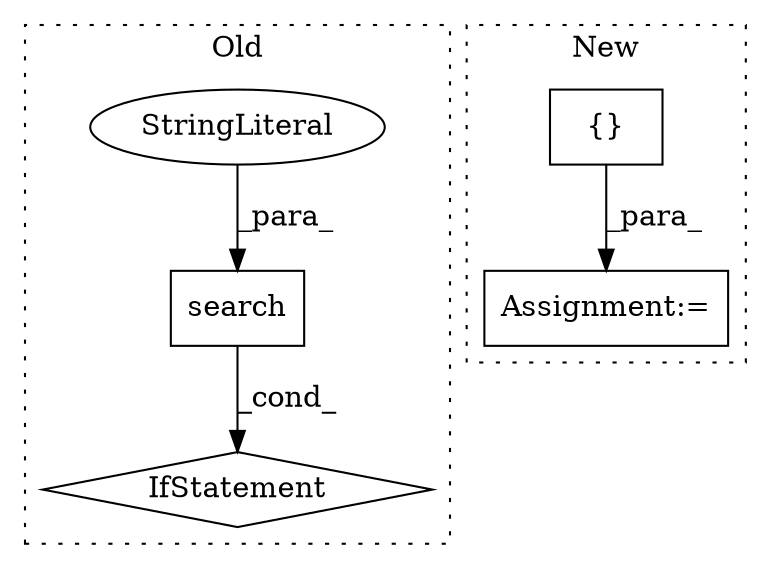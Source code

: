 digraph G {
subgraph cluster0 {
1 [label="search" a="32" s="12163,12188" l="7,1" shape="box"];
3 [label="StringLiteral" a="45" s="12170" l="10" shape="ellipse"];
5 [label="IfStatement" a="25" s="12197,12202" l="4,2" shape="diamond"];
label = "Old";
style="dotted";
}
subgraph cluster1 {
2 [label="{}" a="4" s="12225" l="2" shape="box"];
4 [label="Assignment:=" a="7" s="12215" l="1" shape="box"];
label = "New";
style="dotted";
}
1 -> 5 [label="_cond_"];
2 -> 4 [label="_para_"];
3 -> 1 [label="_para_"];
}